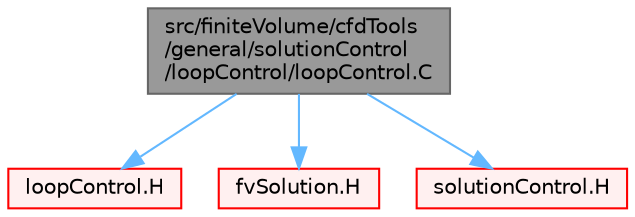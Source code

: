 digraph "src/finiteVolume/cfdTools/general/solutionControl/loopControl/loopControl.C"
{
 // LATEX_PDF_SIZE
  bgcolor="transparent";
  edge [fontname=Helvetica,fontsize=10,labelfontname=Helvetica,labelfontsize=10];
  node [fontname=Helvetica,fontsize=10,shape=box,height=0.2,width=0.4];
  Node1 [id="Node000001",label="src/finiteVolume/cfdTools\l/general/solutionControl\l/loopControl/loopControl.C",height=0.2,width=0.4,color="gray40", fillcolor="grey60", style="filled", fontcolor="black",tooltip=" "];
  Node1 -> Node2 [id="edge1_Node000001_Node000002",color="steelblue1",style="solid",tooltip=" "];
  Node2 [id="Node000002",label="loopControl.H",height=0.2,width=0.4,color="red", fillcolor="#FFF0F0", style="filled",URL="$loopControl_8H.html",tooltip=" "];
  Node1 -> Node250 [id="edge2_Node000001_Node000250",color="steelblue1",style="solid",tooltip=" "];
  Node250 [id="Node000250",label="fvSolution.H",height=0.2,width=0.4,color="red", fillcolor="#FFF0F0", style="filled",URL="$fvSolution_8H.html",tooltip=" "];
  Node1 -> Node254 [id="edge3_Node000001_Node000254",color="steelblue1",style="solid",tooltip=" "];
  Node254 [id="Node000254",label="solutionControl.H",height=0.2,width=0.4,color="red", fillcolor="#FFF0F0", style="filled",URL="$solutionControl_8H.html",tooltip=" "];
}
